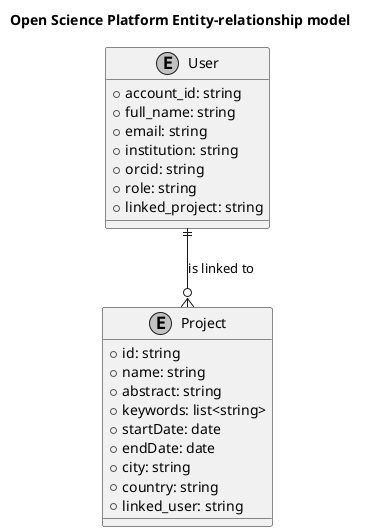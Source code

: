 @startuml entity_relationship_model

title Open Science Platform Entity-relationship model
skinparam monochrome true

top to bottom direction

entity "User" {
  + account_id: string 
  + full_name: string
  + email: string
  + institution: string
  + orcid: string
  + role: string
  + linked_project: string
}

entity "Project" {
  + id: string 
  + name: string
  + abstract: string
  + keywords: list<string>
  + startDate: date
  + endDate: date
  + city: string
  + country: string
  + linked_user: string
}

User  ||--o{ Project : is linked to 

@enduml
